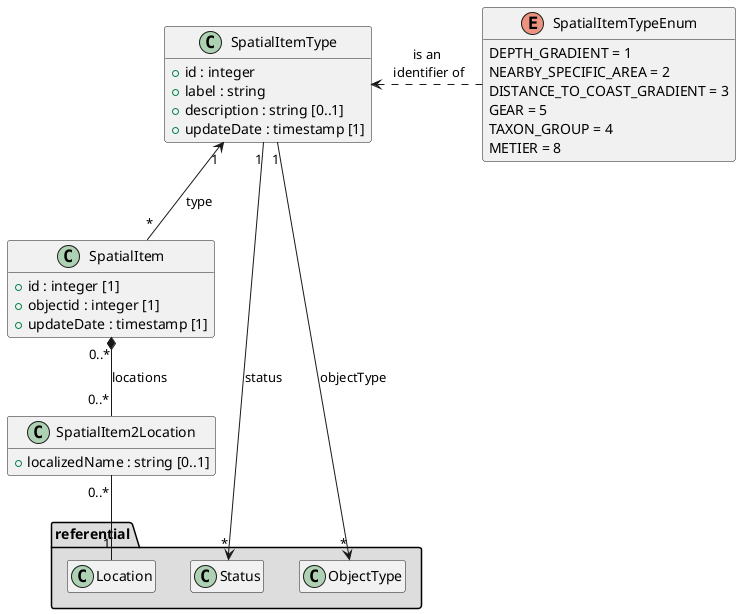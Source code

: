 @startuml
hide empty members

  class SpatialItemType {
    + id : integer
    + label : string
    + description : string [0..1]
    + updateDate : timestamp [1]
  }

  class SpatialItem {
    + id : integer [1]
    + objectid : integer [1]
    + updateDate : timestamp [1]
  }

  class SpatialItem2Location {
    + localizedName : string [0..1]
  }

  package "referential" #DDDDDD {

    class Status

    class ObjectType

    class Location
  }

  enum SpatialItemTypeEnum {
    DEPTH_GRADIENT = 1
    NEARBY_SPECIFIC_AREA = 2
    DISTANCE_TO_COAST_GRADIENT = 3
    GEAR = 5
    TAXON_GROUP = 4
    METIER = 8
  }

  SpatialItemTypeEnum .left.> SpatialItemType: "is an\n identifier of"

  SpatialItemType "1" <-- "*" SpatialItem : type
  SpatialItemType "1" --> "*" Status : status
  SpatialItemType "1" --> "*" ObjectType : objectType

  SpatialItem "0..*" *-- "0..*" SpatialItem2Location : locations
  SpatialItem2Location "0..*" -- "1" Location
}

@enduml

